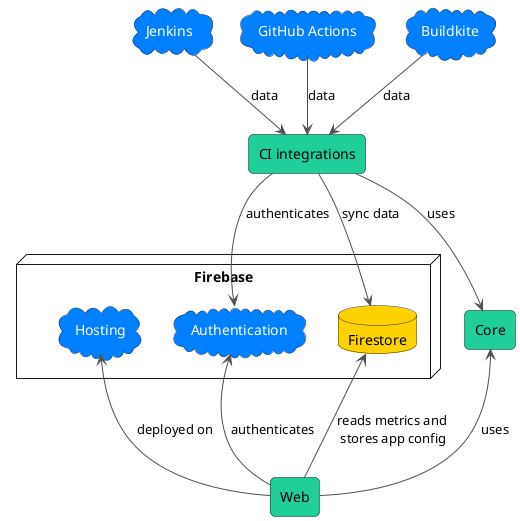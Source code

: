 @startuml metrics_concept_map

skinparam DefaultTextAlignment left

skinparam database {
    borderColor #292618
    backgroundColor #fed100
}

skinparam cloud {
    borderColor #002366
    backgroundColor #007FFF
    fontColor white
}

skinparam rectangle {
    borderColor #182b27
    backgroundColor #20ce9a
    roundCorner 10
}

skinparam ArrowColor #4f4f56

cloud Jenkins
cloud "GitHub Actions" as GA
cloud Buildkite

rectangle "CI integrations" as CI

together {
    node Firebase {
        cloud Hosting
        database Firestore
        cloud Authentication
    }

    rectangle Core
}

rectangle Web

Jenkins -[hidden]right-> GA
GA -[hidden]right-> Buildkite

Jenkins -down-> CI : data
GA -down-> CI : data
Buildkite -down-> CI : data

CI -down-> Firestore : sync data
CI -down-> Authentication : authenticates
CI -[hidden]down-> Hosting

Hosting -[hidden]right-> Authentication
Authentication -[hidden]right-> Firestore

Firebase -[hidden]right-> Core

Web -up-> Firestore : reads metrics and \l stores app config
Web -up-> Authentication : authenticates
Web -up-> Hosting : deployed on

Web --right--> Core : uses
CI --right--> Core  : uses

@enduml
